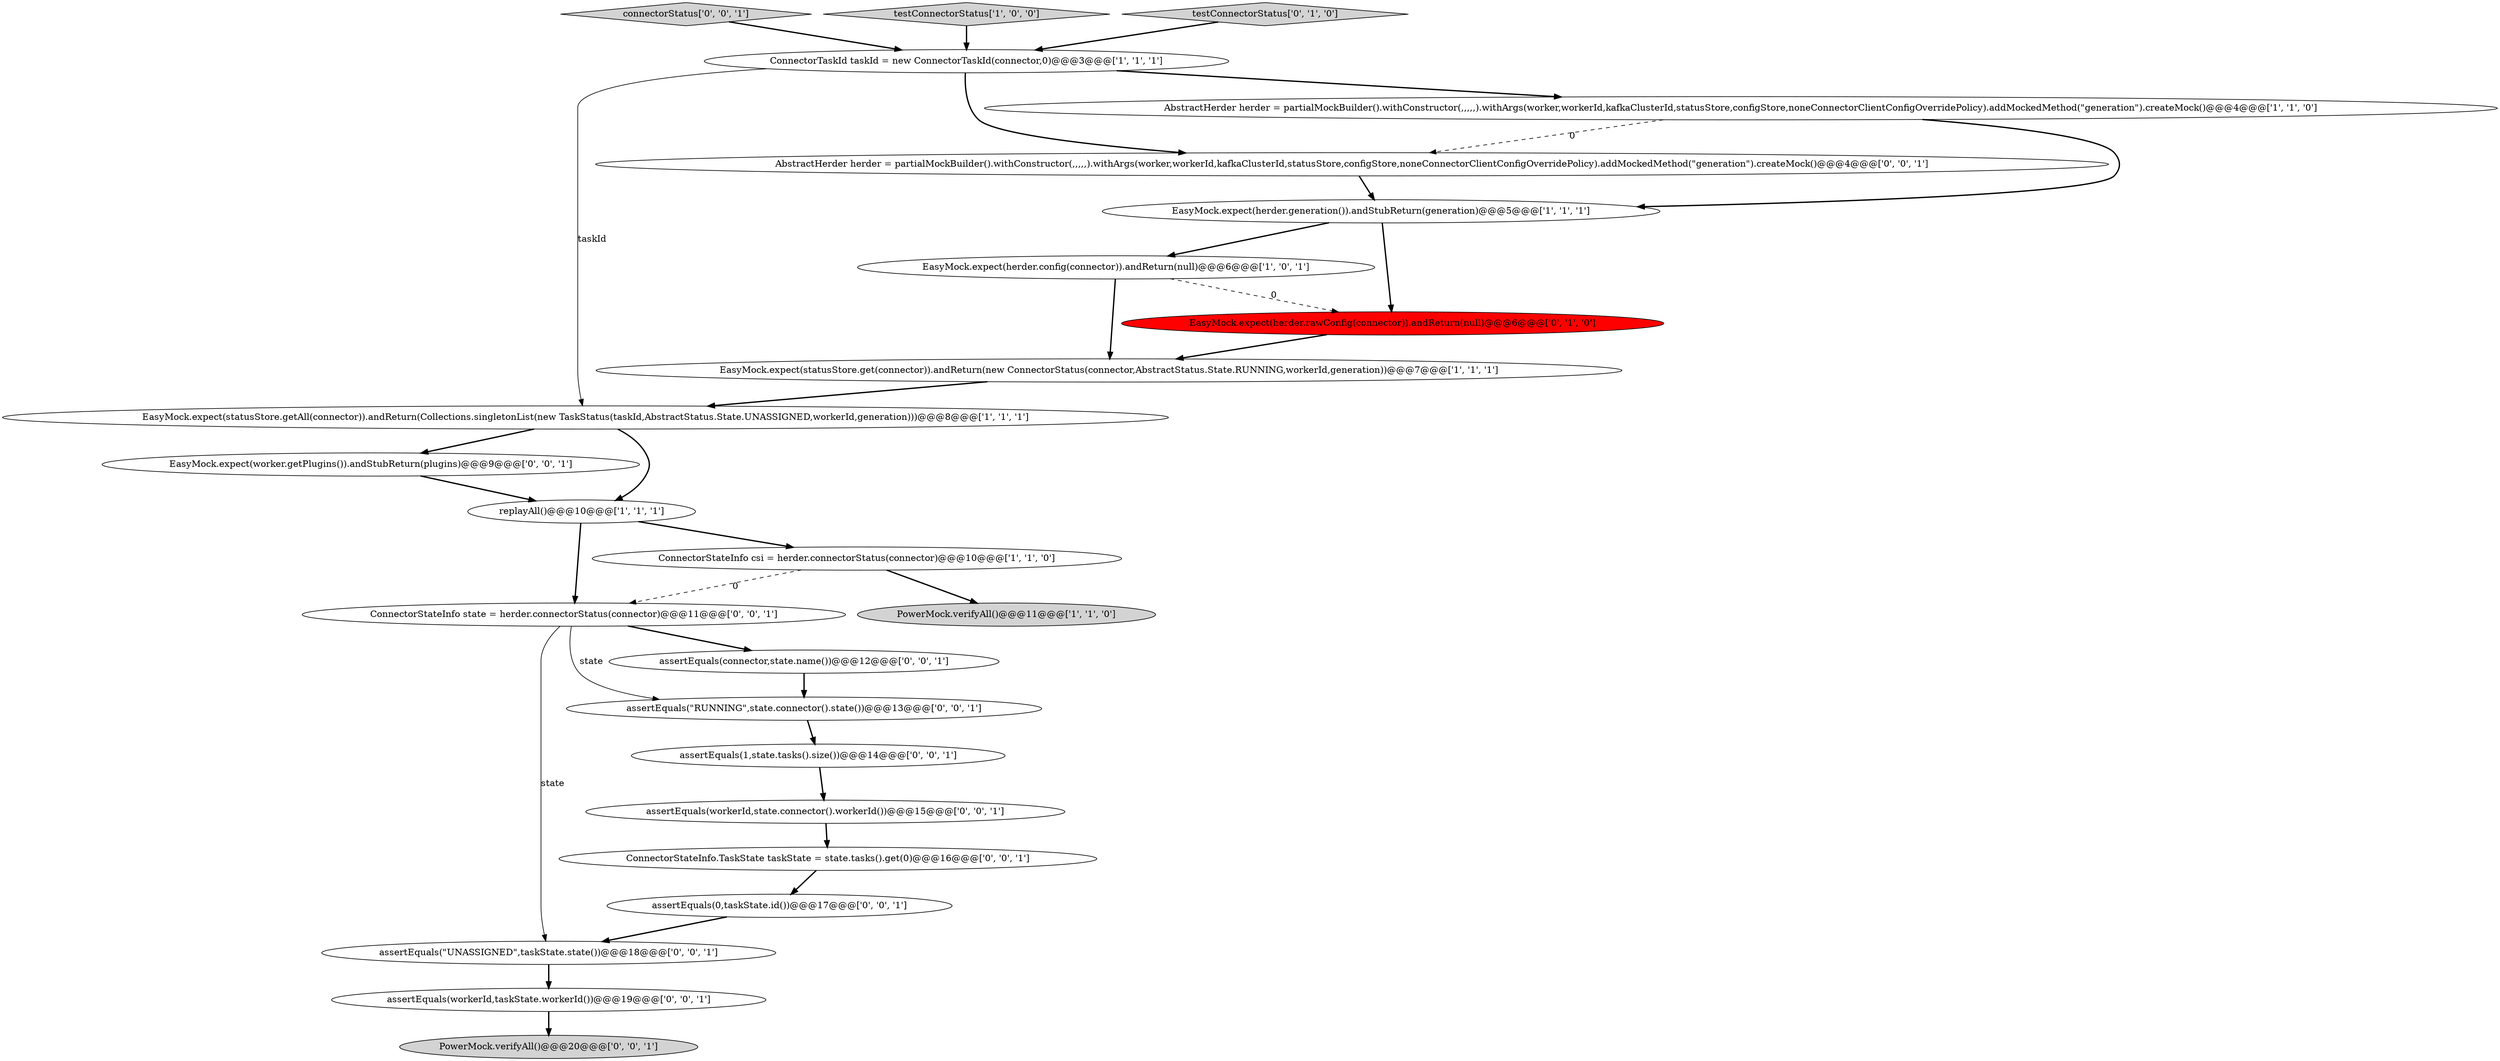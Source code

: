 digraph {
12 [style = filled, label = "ConnectorStateInfo state = herder.connectorStatus(connector)@@@11@@@['0', '0', '1']", fillcolor = white, shape = ellipse image = "AAA0AAABBB3BBB"];
5 [style = filled, label = "EasyMock.expect(statusStore.getAll(connector)).andReturn(Collections.singletonList(new TaskStatus(taskId,AbstractStatus.State.UNASSIGNED,workerId,generation)))@@@8@@@['1', '1', '1']", fillcolor = white, shape = ellipse image = "AAA0AAABBB1BBB"];
19 [style = filled, label = "assertEquals(0,taskState.id())@@@17@@@['0', '0', '1']", fillcolor = white, shape = ellipse image = "AAA0AAABBB3BBB"];
15 [style = filled, label = "connectorStatus['0', '0', '1']", fillcolor = lightgray, shape = diamond image = "AAA0AAABBB3BBB"];
8 [style = filled, label = "PowerMock.verifyAll()@@@11@@@['1', '1', '0']", fillcolor = lightgray, shape = ellipse image = "AAA0AAABBB1BBB"];
24 [style = filled, label = "assertEquals(\"UNASSIGNED\",taskState.state())@@@18@@@['0', '0', '1']", fillcolor = white, shape = ellipse image = "AAA0AAABBB3BBB"];
21 [style = filled, label = "assertEquals(workerId,taskState.workerId())@@@19@@@['0', '0', '1']", fillcolor = white, shape = ellipse image = "AAA0AAABBB3BBB"];
1 [style = filled, label = "ConnectorTaskId taskId = new ConnectorTaskId(connector,0)@@@3@@@['1', '1', '1']", fillcolor = white, shape = ellipse image = "AAA0AAABBB1BBB"];
0 [style = filled, label = "EasyMock.expect(herder.config(connector)).andReturn(null)@@@6@@@['1', '0', '1']", fillcolor = white, shape = ellipse image = "AAA0AAABBB1BBB"];
16 [style = filled, label = "assertEquals(\"RUNNING\",state.connector().state())@@@13@@@['0', '0', '1']", fillcolor = white, shape = ellipse image = "AAA0AAABBB3BBB"];
14 [style = filled, label = "PowerMock.verifyAll()@@@20@@@['0', '0', '1']", fillcolor = lightgray, shape = ellipse image = "AAA0AAABBB3BBB"];
7 [style = filled, label = "ConnectorStateInfo csi = herder.connectorStatus(connector)@@@10@@@['1', '1', '0']", fillcolor = white, shape = ellipse image = "AAA0AAABBB1BBB"];
3 [style = filled, label = "EasyMock.expect(statusStore.get(connector)).andReturn(new ConnectorStatus(connector,AbstractStatus.State.RUNNING,workerId,generation))@@@7@@@['1', '1', '1']", fillcolor = white, shape = ellipse image = "AAA0AAABBB1BBB"];
17 [style = filled, label = "assertEquals(connector,state.name())@@@12@@@['0', '0', '1']", fillcolor = white, shape = ellipse image = "AAA0AAABBB3BBB"];
2 [style = filled, label = "EasyMock.expect(herder.generation()).andStubReturn(generation)@@@5@@@['1', '1', '1']", fillcolor = white, shape = ellipse image = "AAA0AAABBB1BBB"];
20 [style = filled, label = "assertEquals(1,state.tasks().size())@@@14@@@['0', '0', '1']", fillcolor = white, shape = ellipse image = "AAA0AAABBB3BBB"];
13 [style = filled, label = "ConnectorStateInfo.TaskState taskState = state.tasks().get(0)@@@16@@@['0', '0', '1']", fillcolor = white, shape = ellipse image = "AAA0AAABBB3BBB"];
11 [style = filled, label = "EasyMock.expect(herder.rawConfig(connector)).andReturn(null)@@@6@@@['0', '1', '0']", fillcolor = red, shape = ellipse image = "AAA1AAABBB2BBB"];
18 [style = filled, label = "assertEquals(workerId,state.connector().workerId())@@@15@@@['0', '0', '1']", fillcolor = white, shape = ellipse image = "AAA0AAABBB3BBB"];
4 [style = filled, label = "testConnectorStatus['1', '0', '0']", fillcolor = lightgray, shape = diamond image = "AAA0AAABBB1BBB"];
23 [style = filled, label = "EasyMock.expect(worker.getPlugins()).andStubReturn(plugins)@@@9@@@['0', '0', '1']", fillcolor = white, shape = ellipse image = "AAA0AAABBB3BBB"];
9 [style = filled, label = "replayAll()@@@10@@@['1', '1', '1']", fillcolor = white, shape = ellipse image = "AAA0AAABBB1BBB"];
10 [style = filled, label = "testConnectorStatus['0', '1', '0']", fillcolor = lightgray, shape = diamond image = "AAA0AAABBB2BBB"];
22 [style = filled, label = "AbstractHerder herder = partialMockBuilder().withConstructor(,,,,,).withArgs(worker,workerId,kafkaClusterId,statusStore,configStore,noneConnectorClientConfigOverridePolicy).addMockedMethod(\"generation\").createMock()@@@4@@@['0', '0', '1']", fillcolor = white, shape = ellipse image = "AAA0AAABBB3BBB"];
6 [style = filled, label = "AbstractHerder herder = partialMockBuilder().withConstructor(,,,,,).withArgs(worker,workerId,kafkaClusterId,statusStore,configStore,noneConnectorClientConfigOverridePolicy).addMockedMethod(\"generation\").createMock()@@@4@@@['1', '1', '0']", fillcolor = white, shape = ellipse image = "AAA0AAABBB1BBB"];
0->3 [style = bold, label=""];
22->2 [style = bold, label=""];
5->9 [style = bold, label=""];
5->23 [style = bold, label=""];
12->17 [style = bold, label=""];
0->11 [style = dashed, label="0"];
9->7 [style = bold, label=""];
7->8 [style = bold, label=""];
6->22 [style = dashed, label="0"];
19->24 [style = bold, label=""];
1->22 [style = bold, label=""];
6->2 [style = bold, label=""];
1->5 [style = solid, label="taskId"];
20->18 [style = bold, label=""];
3->5 [style = bold, label=""];
2->0 [style = bold, label=""];
1->6 [style = bold, label=""];
13->19 [style = bold, label=""];
12->24 [style = solid, label="state"];
24->21 [style = bold, label=""];
11->3 [style = bold, label=""];
18->13 [style = bold, label=""];
7->12 [style = dashed, label="0"];
4->1 [style = bold, label=""];
12->16 [style = solid, label="state"];
9->12 [style = bold, label=""];
10->1 [style = bold, label=""];
16->20 [style = bold, label=""];
23->9 [style = bold, label=""];
2->11 [style = bold, label=""];
17->16 [style = bold, label=""];
21->14 [style = bold, label=""];
15->1 [style = bold, label=""];
}
